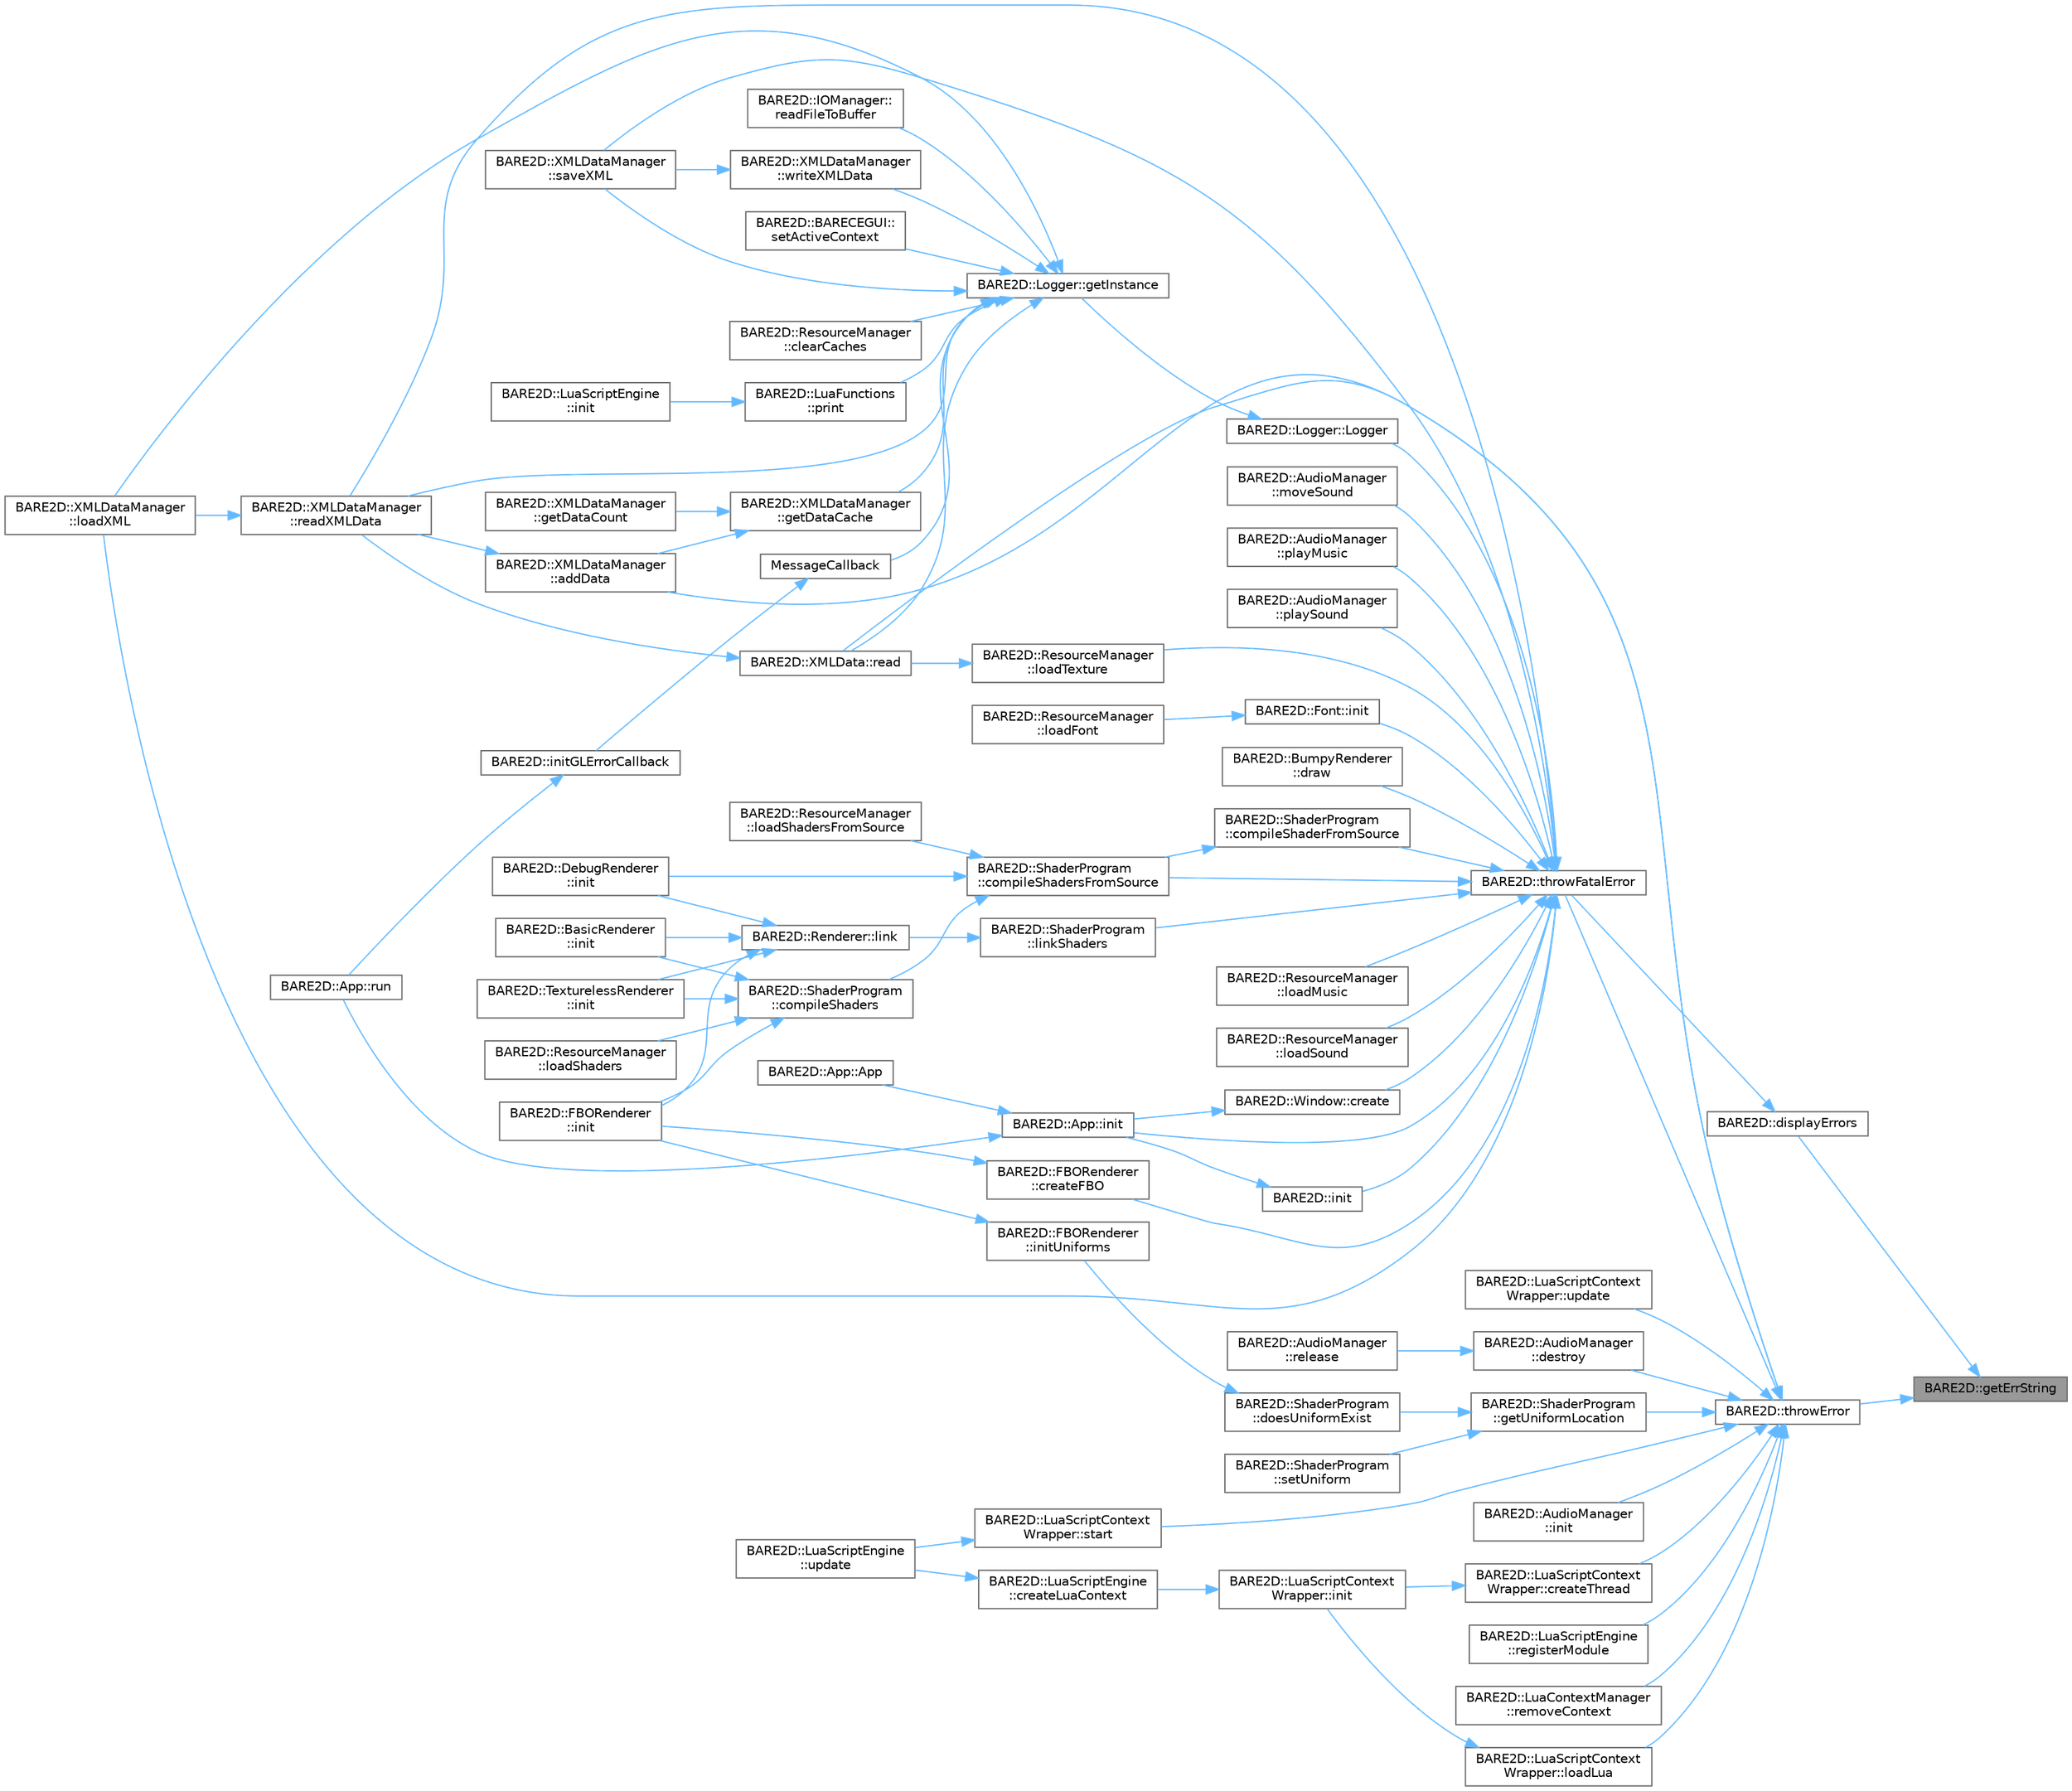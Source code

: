 digraph "BARE2D::getErrString"
{
 // INTERACTIVE_SVG=YES
 // LATEX_PDF_SIZE
  bgcolor="transparent";
  edge [fontname=Helvetica,fontsize=10,labelfontname=Helvetica,labelfontsize=10];
  node [fontname=Helvetica,fontsize=10,shape=box,height=0.2,width=0.4];
  rankdir="RL";
  Node1 [label="BARE2D::getErrString",height=0.2,width=0.4,color="gray40", fillcolor="grey60", style="filled", fontcolor="black",tooltip="Returns the string representing/explaining the error that occurred."];
  Node1 -> Node2 [dir="back",color="steelblue1",style="solid"];
  Node2 [label="BARE2D::displayErrors",height=0.2,width=0.4,color="grey40", fillcolor="white", style="filled",URL="$namespace_b_a_r_e2_d.html#a8d6a0fa02837ab9ebba5b67cc21f9e35",tooltip="Displays the latest thrown errors (really just all the thrown errors) in the console."];
  Node2 -> Node3 [dir="back",color="steelblue1",style="solid"];
  Node3 [label="BARE2D::throwFatalError",height=0.2,width=0.4,color="grey40", fillcolor="white", style="filled",URL="$namespace_b_a_r_e2_d.html#aed4332e42208fed2905a8b0845dad4d1",tooltip="Throws an error (fatal). Also calls displayErrors and exits the program."];
  Node3 -> Node4 [dir="back",color="steelblue1",style="solid"];
  Node4 [label="BARE2D::ShaderProgram\l::compileShaderFromSource",height=0.2,width=0.4,color="grey40", fillcolor="white", style="filled",URL="$class_b_a_r_e2_d_1_1_shader_program.html#a2b1206fc5359147dbce6be72051d44c6",tooltip="Compiles a shader from source with OpenGL id."];
  Node4 -> Node5 [dir="back",color="steelblue1",style="solid"];
  Node5 [label="BARE2D::ShaderProgram\l::compileShadersFromSource",height=0.2,width=0.4,color="grey40", fillcolor="white", style="filled",URL="$class_b_a_r_e2_d_1_1_shader_program.html#a805e1e0c2b0ecd5d9625deed62d45c1c",tooltip="Similar to compileShaders, this just compiles the shaders."];
  Node5 -> Node6 [dir="back",color="steelblue1",style="solid"];
  Node6 [label="BARE2D::ShaderProgram\l::compileShaders",height=0.2,width=0.4,color="grey40", fillcolor="white", style="filled",URL="$class_b_a_r_e2_d_1_1_shader_program.html#acf78cf9b4988abf40d62d67471a168a3",tooltip="Compiles the shaders. Does not link them."];
  Node6 -> Node7 [dir="back",color="steelblue1",style="solid"];
  Node7 [label="BARE2D::BasicRenderer\l::init",height=0.2,width=0.4,color="grey40", fillcolor="white", style="filled",URL="$class_b_a_r_e2_d_1_1_basic_renderer.html#aa228c647d7fe74772a4736d51fdb7796",tooltip="Initializes all necessary bits of the renderer."];
  Node6 -> Node8 [dir="back",color="steelblue1",style="solid"];
  Node8 [label="BARE2D::FBORenderer\l::init",height=0.2,width=0.4,color="grey40", fillcolor="white", style="filled",URL="$class_b_a_r_e2_d_1_1_f_b_o_renderer.html#ac1902310c37a001b0f6d53b7d6066867",tooltip="Initializes all necessary bits of the renderer."];
  Node6 -> Node9 [dir="back",color="steelblue1",style="solid"];
  Node9 [label="BARE2D::TexturelessRenderer\l::init",height=0.2,width=0.4,color="grey40", fillcolor="white", style="filled",URL="$class_b_a_r_e2_d_1_1_textureless_renderer.html#a01951b878023daee5eef45428e8e858e",tooltip="Initializes all necessary bits of the renderer."];
  Node6 -> Node10 [dir="back",color="steelblue1",style="solid"];
  Node10 [label="BARE2D::ResourceManager\l::loadShaders",height=0.2,width=0.4,color="grey40", fillcolor="white", style="filled",URL="$class_b_a_r_e2_d_1_1_resource_manager.html#a00ef658172786a81106218cc6035bc13",tooltip="Loads some shaders. Combines both to give a full shader program. Does not cache."];
  Node5 -> Node11 [dir="back",color="steelblue1",style="solid"];
  Node11 [label="BARE2D::DebugRenderer\l::init",height=0.2,width=0.4,color="grey40", fillcolor="white", style="filled",URL="$class_b_a_r_e2_d_1_1_debug_renderer.html#adfa84d84a1525f62c888ecdcdc3e874a",tooltip="Initializes with very rudimentary shaders (hardcoded), adds vertex attributes."];
  Node5 -> Node12 [dir="back",color="steelblue1",style="solid"];
  Node12 [label="BARE2D::ResourceManager\l::loadShadersFromSource",height=0.2,width=0.4,color="grey40", fillcolor="white", style="filled",URL="$class_b_a_r_e2_d_1_1_resource_manager.html#a5dbae5c36f78ce4feb0ec3c0b8d1728a",tooltip="Loads some shaders from their source. Does not cache."];
  Node3 -> Node5 [dir="back",color="steelblue1",style="solid"];
  Node3 -> Node13 [dir="back",color="steelblue1",style="solid"];
  Node13 [label="BARE2D::Window::create",height=0.2,width=0.4,color="grey40", fillcolor="white", style="filled",URL="$class_b_a_r_e2_d_1_1_window.html#a02b16c4a920ed63e5bbd4e219f5d1155",tooltip="This is a graphical window. It holds information about the GL context, as well as the SDL window cont..."];
  Node13 -> Node14 [dir="back",color="steelblue1",style="solid"];
  Node14 [label="BARE2D::App::init",height=0.2,width=0.4,color="grey40", fillcolor="white", style="filled",URL="$class_b_a_r_e2_d_1_1_app.html#a545e74578c9321aa800aa1673b8dc80e",tooltip="Initializes the applet and engine. Creates a window, held within this App. Only for internal use."];
  Node14 -> Node15 [dir="back",color="steelblue1",style="solid"];
  Node15 [label="BARE2D::App::App",height=0.2,width=0.4,color="grey40", fillcolor="white", style="filled",URL="$class_b_a_r_e2_d_1_1_app.html#a5940a478d28f6e4d9da675023aa26144",tooltip=" "];
  Node14 -> Node16 [dir="back",color="steelblue1",style="solid"];
  Node16 [label="BARE2D::App::run",height=0.2,width=0.4,color="grey40", fillcolor="white", style="filled",URL="$class_b_a_r_e2_d_1_1_app.html#a767c055c78bbf86b34bbd47e4b05ee01",tooltip="Runs the program! Starts the update-draw loop."];
  Node3 -> Node17 [dir="back",color="steelblue1",style="solid"];
  Node17 [label="BARE2D::FBORenderer\l::createFBO",height=0.2,width=0.4,color="grey40", fillcolor="white", style="filled",URL="$class_b_a_r_e2_d_1_1_f_b_o_renderer.html#af0312bfcb60be2285bb443a79ae9678f",tooltip="Creates the OpenGL FBO instance and holds its handle in m_fboID;."];
  Node17 -> Node8 [dir="back",color="steelblue1",style="solid"];
  Node3 -> Node18 [dir="back",color="steelblue1",style="solid"];
  Node18 [label="BARE2D::BumpyRenderer\l::draw",height=0.2,width=0.4,color="grey40", fillcolor="white", style="filled",URL="$class_b_a_r_e2_d_1_1_bumpy_renderer.html#a6480bb55821d44b19fcd964a21c7dc5d",tooltip=" "];
  Node3 -> Node14 [dir="back",color="steelblue1",style="solid"];
  Node3 -> Node19 [dir="back",color="steelblue1",style="solid"];
  Node19 [label="BARE2D::init",height=0.2,width=0.4,color="grey40", fillcolor="white", style="filled",URL="$namespace_b_a_r_e2_d.html#ad4169a65409a67e2c146011c0003479f",tooltip="Inits the required systems used by BARE2D."];
  Node19 -> Node14 [dir="back",color="steelblue1",style="solid"];
  Node3 -> Node20 [dir="back",color="steelblue1",style="solid"];
  Node20 [label="BARE2D::Font::init",height=0.2,width=0.4,color="grey40", fillcolor="white", style="filled",URL="$class_b_a_r_e2_d_1_1_font.html#a4448baad55264df37021c5e24a033b29",tooltip="Creates font resources."];
  Node20 -> Node21 [dir="back",color="steelblue1",style="solid"];
  Node21 [label="BARE2D::ResourceManager\l::loadFont",height=0.2,width=0.4,color="grey40", fillcolor="white", style="filled",URL="$class_b_a_r_e2_d_1_1_resource_manager.html#a779c084be78d6e03a8083cb109b85509",tooltip="Loads a font to the cache."];
  Node3 -> Node22 [dir="back",color="steelblue1",style="solid"];
  Node22 [label="BARE2D::ShaderProgram\l::linkShaders",height=0.2,width=0.4,color="grey40", fillcolor="white", style="filled",URL="$class_b_a_r_e2_d_1_1_shader_program.html#a096bc5e267753d6054aa8039e4cc44a9",tooltip="Links the compiled shaders together to create a coherent shader program."];
  Node22 -> Node23 [dir="back",color="steelblue1",style="solid"];
  Node23 [label="BARE2D::Renderer::link",height=0.2,width=0.4,color="grey40", fillcolor="white", style="filled",URL="$class_b_a_r_e2_d_1_1_renderer.html#a5ff18e853da7784b3085181c5e52e8ac",tooltip=" "];
  Node23 -> Node7 [dir="back",color="steelblue1",style="solid"];
  Node23 -> Node11 [dir="back",color="steelblue1",style="solid"];
  Node23 -> Node8 [dir="back",color="steelblue1",style="solid"];
  Node23 -> Node9 [dir="back",color="steelblue1",style="solid"];
  Node3 -> Node24 [dir="back",color="steelblue1",style="solid"];
  Node24 [label="BARE2D::ResourceManager\l::loadMusic",height=0.2,width=0.4,color="grey40", fillcolor="white", style="filled",URL="$class_b_a_r_e2_d_1_1_resource_manager.html#a5d3afd3f5800a9a502a2a1e5311a513a",tooltip="Loads some music from the filepath given from the cache or from the file if the cache doesn't contain..."];
  Node3 -> Node25 [dir="back",color="steelblue1",style="solid"];
  Node25 [label="BARE2D::ResourceManager\l::loadSound",height=0.2,width=0.4,color="grey40", fillcolor="white", style="filled",URL="$class_b_a_r_e2_d_1_1_resource_manager.html#ad6a90b54eb05009c05cdfd3794e69855",tooltip="Loads a sound from the filepath given from the cache or from the file if the cache doesn't contain it..."];
  Node3 -> Node26 [dir="back",color="steelblue1",style="solid"];
  Node26 [label="BARE2D::ResourceManager\l::loadTexture",height=0.2,width=0.4,color="grey40", fillcolor="white", style="filled",URL="$class_b_a_r_e2_d_1_1_resource_manager.html#af4bb03a60f5fdb3ec94064e17c84e823",tooltip="Loads a texture if it isn't already in the cache."];
  Node26 -> Node27 [dir="back",color="steelblue1",style="solid"];
  Node27 [label="BARE2D::XMLData::read",height=0.2,width=0.4,color="grey40", fillcolor="white", style="filled",URL="$class_b_a_r_e2_d_1_1_x_m_l_data.html#acf63925319a7b15a53989db54702ea60",tooltip="Reads the entire piece of data from a given XML node."];
  Node27 -> Node28 [dir="back",color="steelblue1",style="solid"];
  Node28 [label="BARE2D::XMLDataManager\l::readXMLData",height=0.2,width=0.4,color="grey40", fillcolor="white", style="filled",URL="$class_b_a_r_e2_d_1_1_x_m_l_data_manager.html#a85100a24e685d21a8f2af8f87def391a",tooltip="Reads a single subcache from a single file."];
  Node28 -> Node29 [dir="back",color="steelblue1",style="solid"];
  Node29 [label="BARE2D::XMLDataManager\l::loadXML",height=0.2,width=0.4,color="grey40", fillcolor="white", style="filled",URL="$class_b_a_r_e2_d_1_1_x_m_l_data_manager.html#ac4a9f3f5c2a496e2df493a10df0003d3",tooltip="Loads all of the files from the filepath that end in .xml to the caches. Does not clear caches."];
  Node3 -> Node29 [dir="back",color="steelblue1",style="solid"];
  Node3 -> Node30 [dir="back",color="steelblue1",style="solid"];
  Node30 [label="BARE2D::Logger::Logger",height=0.2,width=0.4,color="grey40", fillcolor="white", style="filled",URL="$class_b_a_r_e2_d_1_1_logger.html#a731b4fafcc2878fe66360b1c9c0febdc",tooltip=" "];
  Node30 -> Node31 [dir="back",color="steelblue1",style="solid"];
  Node31 [label="BARE2D::Logger::getInstance",height=0.2,width=0.4,color="grey40", fillcolor="white", style="filled",URL="$class_b_a_r_e2_d_1_1_logger.html#af9e46266b594528fe87ce3e9264033ec",tooltip=" "];
  Node31 -> Node32 [dir="back",color="steelblue1",style="solid"];
  Node32 [label="BARE2D::ResourceManager\l::clearCaches",height=0.2,width=0.4,color="grey40", fillcolor="white", style="filled",URL="$class_b_a_r_e2_d_1_1_resource_manager.html#acbc049762c33d9f98ddbc5add7e20174",tooltip="Clears the various caches. This is useful for debugging."];
  Node31 -> Node33 [dir="back",color="steelblue1",style="solid"];
  Node33 [label="BARE2D::XMLDataManager\l::getDataCache",height=0.2,width=0.4,color="grey40", fillcolor="white", style="filled",URL="$class_b_a_r_e2_d_1_1_x_m_l_data_manager.html#aac1a58615a6a568a2f7d0e0f1e8f170c",tooltip="Returns a cache for a certain type of data."];
  Node33 -> Node34 [dir="back",color="steelblue1",style="solid"];
  Node34 [label="BARE2D::XMLDataManager\l::addData",height=0.2,width=0.4,color="grey40", fillcolor="white", style="filled",URL="$class_b_a_r_e2_d_1_1_x_m_l_data_manager.html#ab2c2021b2cb121395139f81735a82d35",tooltip="Adds a piece of data to the cache, in the appropriate sub-cache."];
  Node34 -> Node28 [dir="back",color="steelblue1",style="solid"];
  Node33 -> Node35 [dir="back",color="steelblue1",style="solid"];
  Node35 [label="BARE2D::XMLDataManager\l::getDataCount",height=0.2,width=0.4,color="grey40", fillcolor="white", style="filled",URL="$class_b_a_r_e2_d_1_1_x_m_l_data_manager.html#ad1eda009d1ee739e4795d954a9fba092",tooltip=" "];
  Node31 -> Node29 [dir="back",color="steelblue1",style="solid"];
  Node31 -> Node36 [dir="back",color="steelblue1",style="solid"];
  Node36 [label="MessageCallback",height=0.2,width=0.4,color="grey40", fillcolor="white", style="filled",URL="$_b_a_r_e_errors_8cpp.html#a76259e93488aa188c59d8b8a80517f74",tooltip=" "];
  Node36 -> Node37 [dir="back",color="steelblue1",style="solid"];
  Node37 [label="BARE2D::initGLErrorCallback",height=0.2,width=0.4,color="grey40", fillcolor="white", style="filled",URL="$namespace_b_a_r_e2_d.html#a2e37a4d16611398b81332bb834395984",tooltip="Initializes the GL Debug Message Callback function, and enables debug output straight from OpenGL."];
  Node37 -> Node16 [dir="back",color="steelblue1",style="solid"];
  Node31 -> Node38 [dir="back",color="steelblue1",style="solid"];
  Node38 [label="BARE2D::LuaFunctions\l::print",height=0.2,width=0.4,color="grey40", fillcolor="white", style="filled",URL="$namespace_b_a_r_e2_d_1_1_lua_functions.html#accb5722153e602b5cbb4082f1541c112",tooltip="Uses the Logger to print to the screen and log. Takes one argument, a string to print."];
  Node38 -> Node39 [dir="back",color="steelblue1",style="solid"];
  Node39 [label="BARE2D::LuaScriptEngine\l::init",height=0.2,width=0.4,color="grey40", fillcolor="white", style="filled",URL="$class_b_a_r_e2_d_1_1_lua_script_engine.html#afc202ede3bcd76cf0d38a5cfa6da2e86",tooltip="Initializes the LuaScriptEngine - loads basic modules etc."];
  Node31 -> Node27 [dir="back",color="steelblue1",style="solid"];
  Node31 -> Node40 [dir="back",color="steelblue1",style="solid"];
  Node40 [label="BARE2D::IOManager::\lreadFileToBuffer",height=0.2,width=0.4,color="grey40", fillcolor="white", style="filled",URL="$class_b_a_r_e2_d_1_1_i_o_manager.html#a22c857b612a97f087c27d5c0120acc43",tooltip=" "];
  Node31 -> Node28 [dir="back",color="steelblue1",style="solid"];
  Node31 -> Node41 [dir="back",color="steelblue1",style="solid"];
  Node41 [label="BARE2D::XMLDataManager\l::saveXML",height=0.2,width=0.4,color="grey40", fillcolor="white", style="filled",URL="$class_b_a_r_e2_d_1_1_x_m_l_data_manager.html#af9f6c07f0c2cecffd0ffde59174d4621",tooltip="Writes all of the currently cached data to the data's respective files in a folder at filepath...."];
  Node31 -> Node42 [dir="back",color="steelblue1",style="solid"];
  Node42 [label="BARE2D::BARECEGUI::\lsetActiveContext",height=0.2,width=0.4,color="grey40", fillcolor="white", style="filled",URL="$class_b_a_r_e2_d_1_1_b_a_r_e_c_e_g_u_i.html#abda90814bb22fe7f7b64dc8922f29b58",tooltip="Sets the active context."];
  Node31 -> Node43 [dir="back",color="steelblue1",style="solid"];
  Node43 [label="BARE2D::XMLDataManager\l::writeXMLData",height=0.2,width=0.4,color="grey40", fillcolor="white", style="filled",URL="$class_b_a_r_e2_d_1_1_x_m_l_data_manager.html#a64420cd9463430e186035296d982c553",tooltip="Writes a single subcache of data to a single file."];
  Node43 -> Node41 [dir="back",color="steelblue1",style="solid"];
  Node3 -> Node44 [dir="back",color="steelblue1",style="solid"];
  Node44 [label="BARE2D::AudioManager\l::moveSound",height=0.2,width=0.4,color="grey40", fillcolor="white", style="filled",URL="$class_b_a_r_e2_d_1_1_audio_manager.html#a18066e694ed639067819cf07528240fe",tooltip="Resets the sound's position for positional audio."];
  Node3 -> Node45 [dir="back",color="steelblue1",style="solid"];
  Node45 [label="BARE2D::AudioManager\l::playMusic",height=0.2,width=0.4,color="grey40", fillcolor="white", style="filled",URL="$class_b_a_r_e2_d_1_1_audio_manager.html#a9c40cea80160da2a6dcdc518e80c7743",tooltip="Plays some music! Only one \"music\" can be played at a time."];
  Node3 -> Node46 [dir="back",color="steelblue1",style="solid"];
  Node46 [label="BARE2D::AudioManager\l::playSound",height=0.2,width=0.4,color="grey40", fillcolor="white", style="filled",URL="$class_b_a_r_e2_d_1_1_audio_manager.html#aaea5896a893ca7571f9f996410662f3b",tooltip="Plays a sound at a position."];
  Node3 -> Node28 [dir="back",color="steelblue1",style="solid"];
  Node3 -> Node41 [dir="back",color="steelblue1",style="solid"];
  Node1 -> Node47 [dir="back",color="steelblue1",style="solid"];
  Node47 [label="BARE2D::throwError",height=0.2,width=0.4,color="grey40", fillcolor="white", style="filled",URL="$namespace_b_a_r_e2_d.html#a0d8f8a98bf559e6d2eda28ae744f486c",tooltip="Throws an error silently. Adds it to the pile."];
  Node47 -> Node34 [dir="back",color="steelblue1",style="solid"];
  Node47 -> Node48 [dir="back",color="steelblue1",style="solid"];
  Node48 [label="BARE2D::LuaScriptContext\lWrapper::createThread",height=0.2,width=0.4,color="grey40", fillcolor="white", style="filled",URL="$class_b_a_r_e2_d_1_1_lua_script_context_wrapper.html#ab373f9b638c401a70a31a599349d81b7",tooltip="Creates the m_state variable as a thread, or subroutine of the parent."];
  Node48 -> Node49 [dir="back",color="steelblue1",style="solid"];
  Node49 [label="BARE2D::LuaScriptContext\lWrapper::init",height=0.2,width=0.4,color="grey40", fillcolor="white", style="filled",URL="$class_b_a_r_e2_d_1_1_lua_script_context_wrapper.html#ae928c82fc3a9d2b72e0b01caf02a5bbb",tooltip="Creates and initializes all the necessary bits."];
  Node49 -> Node50 [dir="back",color="steelblue1",style="solid"];
  Node50 [label="BARE2D::LuaScriptEngine\l::createLuaContext",height=0.2,width=0.4,color="grey40", fillcolor="white", style="filled",URL="$class_b_a_r_e2_d_1_1_lua_script_engine.html#a81e4604bf36c490f713d00cd68d4a874",tooltip="Creates a LuaScriptContextWrapper using the data from script."];
  Node50 -> Node51 [dir="back",color="steelblue1",style="solid"];
  Node51 [label="BARE2D::LuaScriptEngine\l::update",height=0.2,width=0.4,color="grey40", fillcolor="white", style="filled",URL="$class_b_a_r_e2_d_1_1_lua_script_engine.html#a428a4f2b3f87f8b90db2880a67ffee31",tooltip="Processes all scripts from the LuaScriptQueue and updates all running scripts. That's pretty much it!"];
  Node47 -> Node52 [dir="back",color="steelblue1",style="solid"];
  Node52 [label="BARE2D::AudioManager\l::destroy",height=0.2,width=0.4,color="grey40", fillcolor="white", style="filled",URL="$class_b_a_r_e2_d_1_1_audio_manager.html#ab60447762de121487a99ff9b66d0fb1b",tooltip="Destroys/quits all necessary bits and pieces."];
  Node52 -> Node53 [dir="back",color="steelblue1",style="solid"];
  Node53 [label="BARE2D::AudioManager\l::release",height=0.2,width=0.4,color="grey40", fillcolor="white", style="filled",URL="$class_b_a_r_e2_d_1_1_audio_manager.html#a4b07b591f0add8a92a333a1589b09b2c",tooltip=" "];
  Node47 -> Node54 [dir="back",color="steelblue1",style="solid"];
  Node54 [label="BARE2D::ShaderProgram\l::getUniformLocation",height=0.2,width=0.4,color="grey40", fillcolor="white", style="filled",URL="$class_b_a_r_e2_d_1_1_shader_program.html#a080f32d28d14f94892d77edf1188e3c2",tooltip="Gets the location of a uniform in a program."];
  Node54 -> Node55 [dir="back",color="steelblue1",style="solid"];
  Node55 [label="BARE2D::ShaderProgram\l::doesUniformExist",height=0.2,width=0.4,color="grey40", fillcolor="white", style="filled",URL="$class_b_a_r_e2_d_1_1_shader_program.html#af711102689d9552b2b54c1c9da8f8589",tooltip=" "];
  Node55 -> Node56 [dir="back",color="steelblue1",style="solid"];
  Node56 [label="BARE2D::FBORenderer\l::initUniforms",height=0.2,width=0.4,color="grey40", fillcolor="white", style="filled",URL="$class_b_a_r_e2_d_1_1_f_b_o_renderer.html#ad27e4c76b6f82a74b967464560254a87",tooltip="Initializes all uniforms, such as colour attachments, depth attachments, etc."];
  Node56 -> Node8 [dir="back",color="steelblue1",style="solid"];
  Node54 -> Node57 [dir="back",color="steelblue1",style="solid"];
  Node57 [label="BARE2D::ShaderProgram\l::setUniform",height=0.2,width=0.4,color="grey40", fillcolor="white", style="filled",URL="$class_b_a_r_e2_d_1_1_shader_program.html#aa94955e2ca33efdda5dca68cc5f64c26",tooltip=" "];
  Node47 -> Node58 [dir="back",color="steelblue1",style="solid"];
  Node58 [label="BARE2D::AudioManager\l::init",height=0.2,width=0.4,color="grey40", fillcolor="white", style="filled",URL="$class_b_a_r_e2_d_1_1_audio_manager.html#a8d19a9540129548e8a6c26472d0b0c4d",tooltip="Initializes all necessary bits and pieces."];
  Node47 -> Node59 [dir="back",color="steelblue1",style="solid"];
  Node59 [label="BARE2D::LuaScriptContext\lWrapper::loadLua",height=0.2,width=0.4,color="grey40", fillcolor="white", style="filled",URL="$class_b_a_r_e2_d_1_1_lua_script_context_wrapper.html#abf423ac350b4eadd0dbb2679f2b09683",tooltip="Loads and compiles the given Lua script. Also, sets m_scriptReference to the index of the compiled sc..."];
  Node59 -> Node49 [dir="back",color="steelblue1",style="solid"];
  Node47 -> Node27 [dir="back",color="steelblue1",style="solid"];
  Node47 -> Node60 [dir="back",color="steelblue1",style="solid"];
  Node60 [label="BARE2D::LuaScriptEngine\l::registerModule",height=0.2,width=0.4,color="grey40", fillcolor="white", style="filled",URL="$class_b_a_r_e2_d_1_1_lua_script_engine.html#ae9539fd6e864b66bcb00299f24f0c8bc",tooltip="Loads and registers (read: runs) the module located at the given file."];
  Node47 -> Node61 [dir="back",color="steelblue1",style="solid"];
  Node61 [label="BARE2D::LuaContextManager\l::removeContext",height=0.2,width=0.4,color="grey40", fillcolor="white", style="filled",URL="$class_b_a_r_e2_d_1_1_lua_context_manager.html#a6e82021ee77b8f7b0ad91209db8058c1",tooltip="Removes a context wrapper from the map."];
  Node47 -> Node62 [dir="back",color="steelblue1",style="solid"];
  Node62 [label="BARE2D::LuaScriptContext\lWrapper::start",height=0.2,width=0.4,color="grey40", fillcolor="white", style="filled",URL="$class_b_a_r_e2_d_1_1_lua_script_context_wrapper.html#a9e06de29f55ec9014c21ae0c22b86297",tooltip="Starts the script."];
  Node62 -> Node51 [dir="back",color="steelblue1",style="solid"];
  Node47 -> Node3 [dir="back",color="steelblue1",style="solid"];
  Node47 -> Node63 [dir="back",color="steelblue1",style="solid"];
  Node63 [label="BARE2D::LuaScriptContext\lWrapper::update",height=0.2,width=0.4,color="grey40", fillcolor="white", style="filled",URL="$class_b_a_r_e2_d_1_1_lua_script_context_wrapper.html#ab7621231b56bdf66af3ebd1472fca721",tooltip="Updates the script - decreases delay counter, checks if it is finished, etc."];
}
